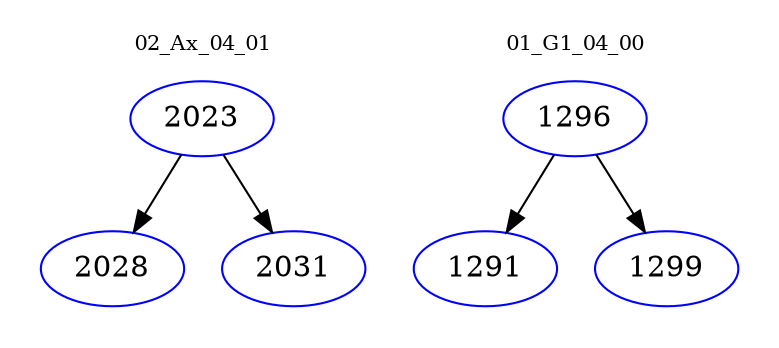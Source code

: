 digraph{
subgraph cluster_0 {
color = white
label = "02_Ax_04_01";
fontsize=10;
T0_2023 [label="2023", color="blue"]
T0_2023 -> T0_2028 [color="black"]
T0_2028 [label="2028", color="blue"]
T0_2023 -> T0_2031 [color="black"]
T0_2031 [label="2031", color="blue"]
}
subgraph cluster_1 {
color = white
label = "01_G1_04_00";
fontsize=10;
T1_1296 [label="1296", color="blue"]
T1_1296 -> T1_1291 [color="black"]
T1_1291 [label="1291", color="blue"]
T1_1296 -> T1_1299 [color="black"]
T1_1299 [label="1299", color="blue"]
}
}
